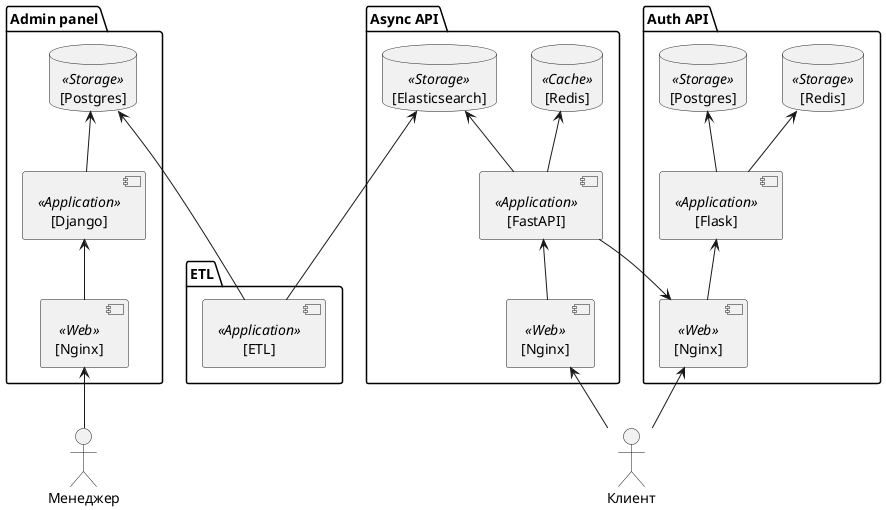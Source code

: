 @startuml
skinparam componentStyle uml2

actor Менеджер as Manager
actor Клиент as Client

package "Admin panel" as Admin {
    component "[Nginx]" as AdminNginx <<Web>>
    component "[Django]" as AdminApp <<Application>>
    database "[Postgres]" as AdminPostgres <<Storage>>

    AdminPostgres <-down- AdminApp
    AdminApp <-down- AdminNginx

}

package "ETL" as ETL {
    component "[ETL]" as ETLApp <<Application>>
}

package "Async API" as AsyncAPI {
    component "[Nginx]" as AsyncNginx <<Web>>
    component "[FastAPI]" as AsyncApp <<Application>>
    database "[Elasticsearch]" as Elasticsearch <<Storage>>
    database "[Redis]" as AsyncRedis <<Cache>>

    Elasticsearch <-- AsyncApp
    AsyncApp -up-> AsyncRedis
    AsyncApp <-down- AsyncNginx
}

package "Auth API" as AuthAPI{
    component "[Nginx]" as AuthNginx <<Web>>
    component "[Flask]" as AuthApp <<Application>>
    database "[Postgres]" as AuthPostgres <<Storage>>
    database "[Redis]" as AuthRedis <<Storage>>

    AuthPostgres <-- AuthApp
    AuthApp -up-> AuthRedis
    AuthApp <-down- AuthNginx

}

AdminPostgres <-down-- ETLApp
ETLApp --up-> Elasticsearch

AsyncApp --> AuthNginx

Client -up-> AuthNginx
Client -up-> AsyncNginx

AdminNginx <-- Manager
@enduml
